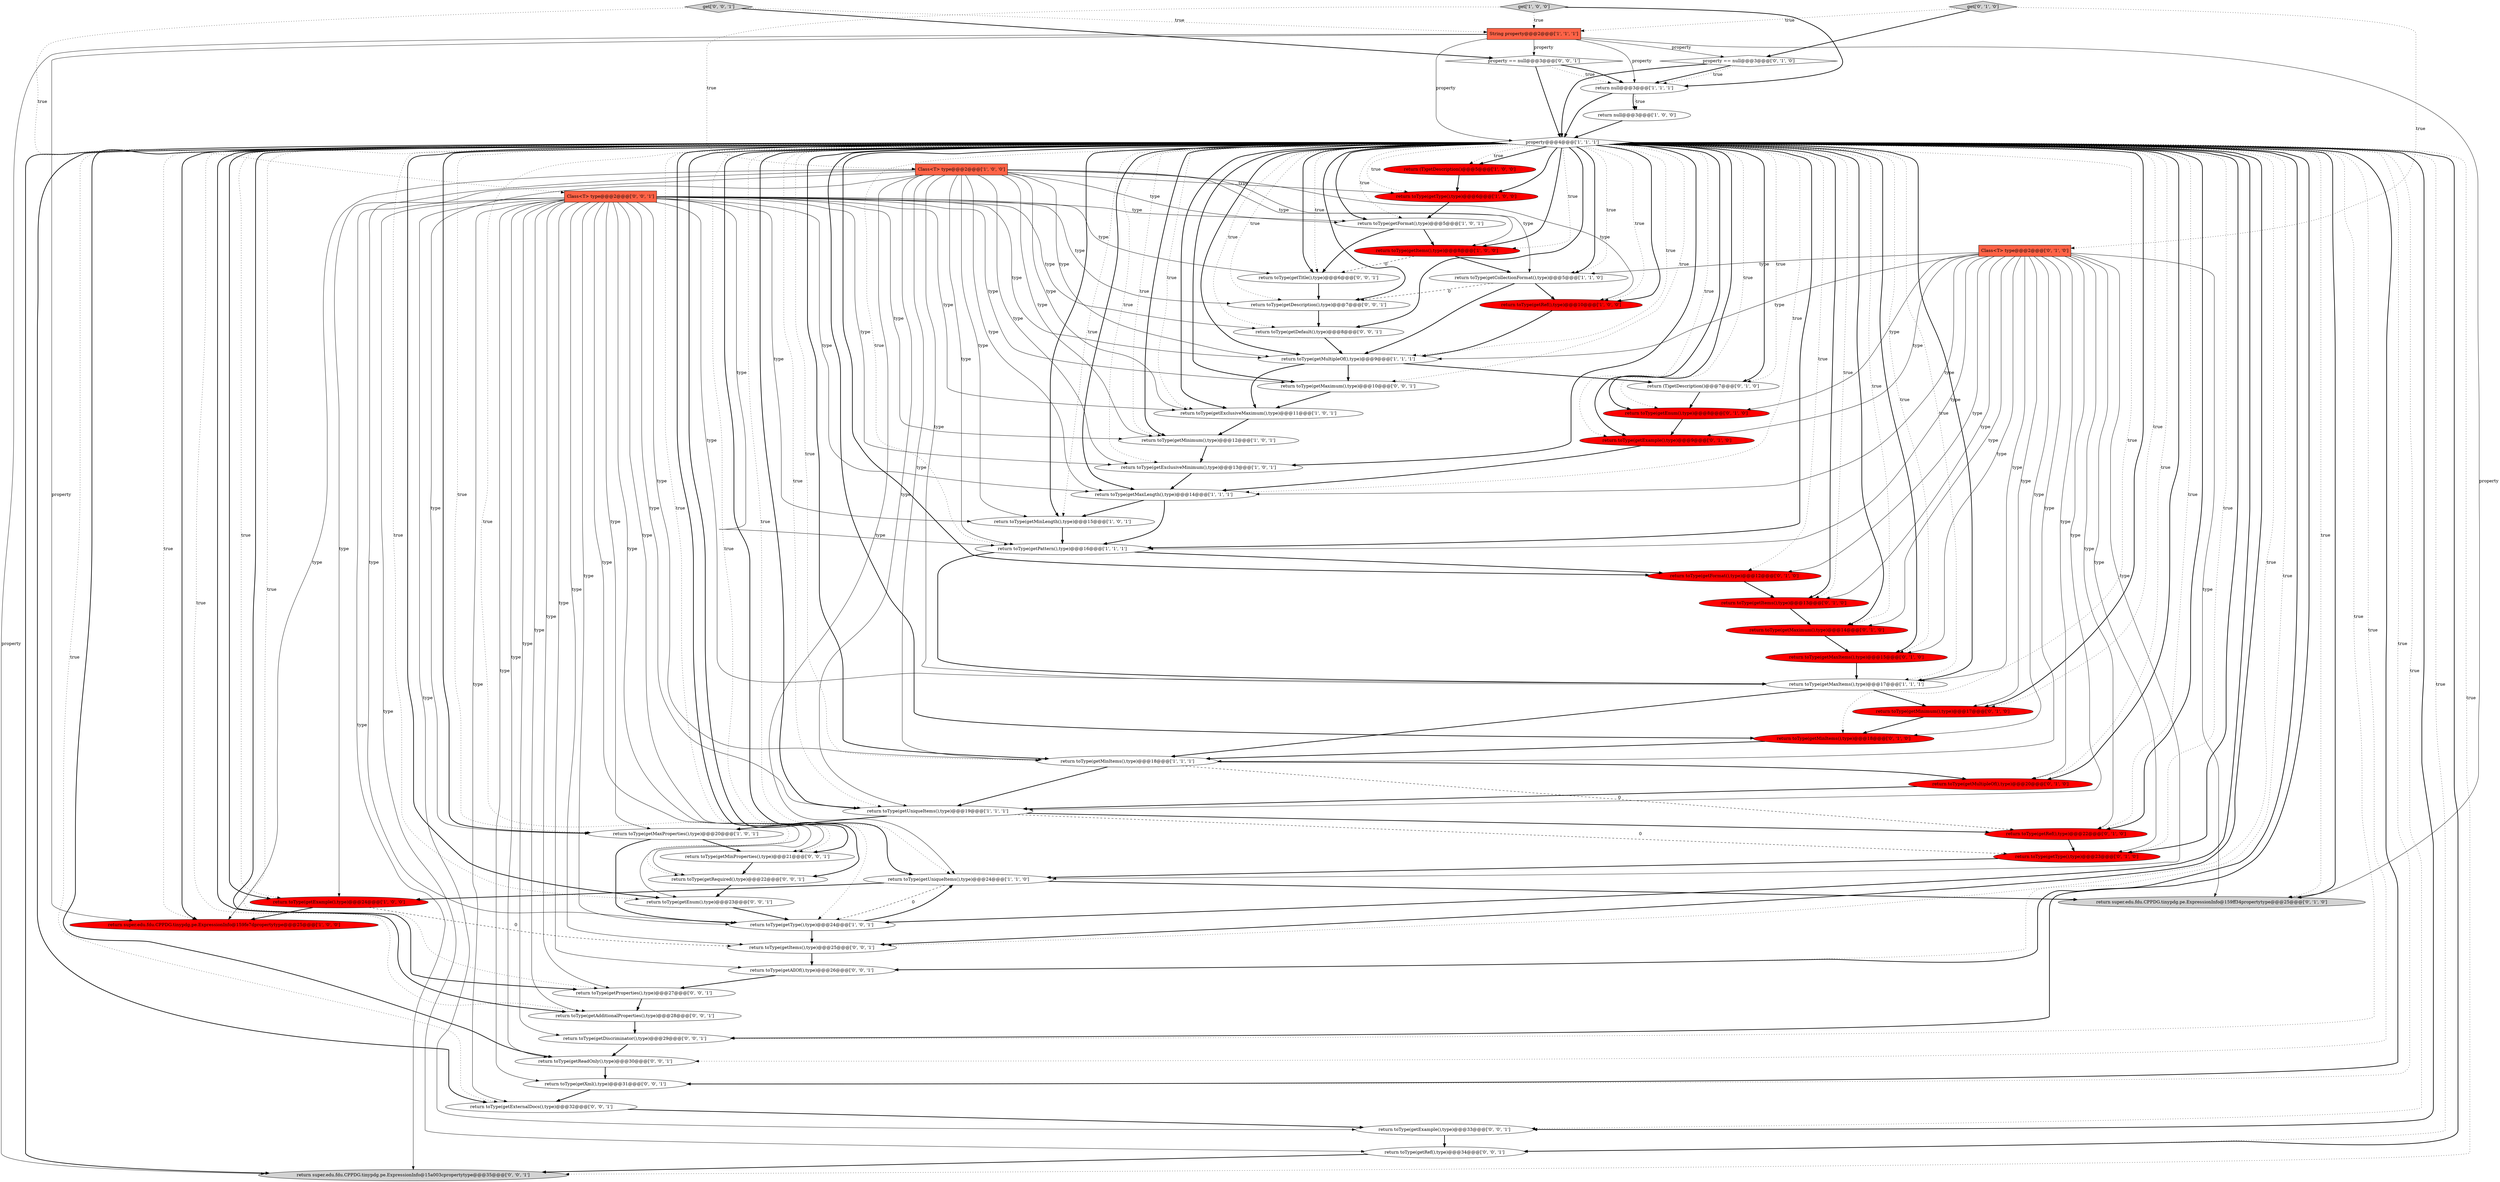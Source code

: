 digraph {
46 [style = filled, label = "return toType(getProperties(),type)@@@27@@@['0', '0', '1']", fillcolor = white, shape = ellipse image = "AAA0AAABBB3BBB"];
6 [style = filled, label = "return toType(getMinItems(),type)@@@18@@@['1', '1', '1']", fillcolor = white, shape = ellipse image = "AAA0AAABBB1BBB"];
42 [style = filled, label = "return toType(getType(),type)@@@23@@@['0', '1', '0']", fillcolor = red, shape = ellipse image = "AAA1AAABBB2BBB"];
48 [style = filled, label = "get['0', '0', '1']", fillcolor = lightgray, shape = diamond image = "AAA0AAABBB3BBB"];
36 [style = filled, label = "return toType(getItems(),type)@@@13@@@['0', '1', '0']", fillcolor = red, shape = ellipse image = "AAA1AAABBB2BBB"];
13 [style = filled, label = "return null@@@3@@@['1', '0', '0']", fillcolor = white, shape = ellipse image = "AAA0AAABBB1BBB"];
7 [style = filled, label = "return toType(getMinimum(),type)@@@12@@@['1', '0', '1']", fillcolor = white, shape = ellipse image = "AAA0AAABBB1BBB"];
10 [style = filled, label = "return toType(getExclusiveMinimum(),type)@@@13@@@['1', '0', '1']", fillcolor = white, shape = ellipse image = "AAA0AAABBB1BBB"];
4 [style = filled, label = "return toType(getUniqueItems(),type)@@@24@@@['1', '1', '0']", fillcolor = white, shape = ellipse image = "AAA0AAABBB1BBB"];
45 [style = filled, label = "property == null@@@3@@@['0', '0', '1']", fillcolor = white, shape = diamond image = "AAA0AAABBB3BBB"];
44 [style = filled, label = "return toType(getDescription(),type)@@@7@@@['0', '0', '1']", fillcolor = white, shape = ellipse image = "AAA0AAABBB3BBB"];
40 [style = filled, label = "return toType(getExample(),type)@@@9@@@['0', '1', '0']", fillcolor = red, shape = ellipse image = "AAA1AAABBB2BBB"];
3 [style = filled, label = "property@@@4@@@['1', '1', '1']", fillcolor = white, shape = diamond image = "AAA0AAABBB1BBB"];
28 [style = filled, label = "return toType(getMinimum(),type)@@@17@@@['0', '1', '0']", fillcolor = red, shape = ellipse image = "AAA1AAABBB2BBB"];
50 [style = filled, label = "return toType(getDefault(),type)@@@8@@@['0', '0', '1']", fillcolor = white, shape = ellipse image = "AAA0AAABBB3BBB"];
54 [style = filled, label = "return toType(getMaximum(),type)@@@10@@@['0', '0', '1']", fillcolor = white, shape = ellipse image = "AAA0AAABBB3BBB"];
39 [style = filled, label = "return toType(getEnum(),type)@@@8@@@['0', '1', '0']", fillcolor = red, shape = ellipse image = "AAA1AAABBB2BBB"];
2 [style = filled, label = "return toType(getFormat(),type)@@@5@@@['1', '0', '1']", fillcolor = white, shape = ellipse image = "AAA0AAABBB1BBB"];
22 [style = filled, label = "String property@@@2@@@['1', '1', '1']", fillcolor = tomato, shape = box image = "AAA0AAABBB1BBB"];
58 [style = filled, label = "return toType(getExternalDocs(),type)@@@32@@@['0', '0', '1']", fillcolor = white, shape = ellipse image = "AAA0AAABBB3BBB"];
8 [style = filled, label = "return toType(getPattern(),type)@@@16@@@['1', '1', '1']", fillcolor = white, shape = ellipse image = "AAA0AAABBB1BBB"];
56 [style = filled, label = "return toType(getEnum(),type)@@@23@@@['0', '0', '1']", fillcolor = white, shape = ellipse image = "AAA0AAABBB3BBB"];
33 [style = filled, label = "return toType(getMultipleOf(),type)@@@20@@@['0', '1', '0']", fillcolor = red, shape = ellipse image = "AAA1AAABBB2BBB"];
24 [style = filled, label = "return toType(getCollectionFormat(),type)@@@5@@@['1', '1', '0']", fillcolor = white, shape = ellipse image = "AAA0AAABBB1BBB"];
25 [style = filled, label = "return toType(getType(),type)@@@24@@@['1', '0', '1']", fillcolor = white, shape = ellipse image = "AAA0AAABBB1BBB"];
30 [style = filled, label = "return super.edu.fdu.CPPDG.tinypdg.pe.ExpressionInfo@159ff34propertytype@@@25@@@['0', '1', '0']", fillcolor = lightgray, shape = ellipse image = "AAA0AAABBB2BBB"];
35 [style = filled, label = "Class<T> type@@@2@@@['0', '1', '0']", fillcolor = tomato, shape = box image = "AAA0AAABBB2BBB"];
43 [style = filled, label = "return toType(getAllOf(),type)@@@26@@@['0', '0', '1']", fillcolor = white, shape = ellipse image = "AAA0AAABBB3BBB"];
21 [style = filled, label = "return toType(getExample(),type)@@@24@@@['1', '0', '0']", fillcolor = red, shape = ellipse image = "AAA1AAABBB1BBB"];
20 [style = filled, label = "return toType(getRef(),type)@@@10@@@['1', '0', '0']", fillcolor = red, shape = ellipse image = "AAA1AAABBB1BBB"];
12 [style = filled, label = "get['1', '0', '0']", fillcolor = lightgray, shape = diamond image = "AAA0AAABBB1BBB"];
18 [style = filled, label = "return toType(getMinLength(),type)@@@15@@@['1', '0', '1']", fillcolor = white, shape = ellipse image = "AAA0AAABBB1BBB"];
11 [style = filled, label = "return toType(getMaxProperties(),type)@@@20@@@['1', '0', '1']", fillcolor = white, shape = ellipse image = "AAA0AAABBB1BBB"];
19 [style = filled, label = "return toType(getUniqueItems(),type)@@@19@@@['1', '1', '1']", fillcolor = white, shape = ellipse image = "AAA0AAABBB1BBB"];
5 [style = filled, label = "Class<T> type@@@2@@@['1', '0', '0']", fillcolor = tomato, shape = box image = "AAA0AAABBB1BBB"];
23 [style = filled, label = "return (T)getDescription()@@@5@@@['1', '0', '0']", fillcolor = red, shape = ellipse image = "AAA1AAABBB1BBB"];
51 [style = filled, label = "return toType(getMinProperties(),type)@@@21@@@['0', '0', '1']", fillcolor = white, shape = ellipse image = "AAA0AAABBB3BBB"];
34 [style = filled, label = "get['0', '1', '0']", fillcolor = lightgray, shape = diamond image = "AAA0AAABBB2BBB"];
53 [style = filled, label = "return toType(getReadOnly(),type)@@@30@@@['0', '0', '1']", fillcolor = white, shape = ellipse image = "AAA0AAABBB3BBB"];
60 [style = filled, label = "return super.edu.fdu.CPPDG.tinypdg.pe.ExpressionInfo@15a003cpropertytype@@@35@@@['0', '0', '1']", fillcolor = lightgray, shape = ellipse image = "AAA0AAABBB3BBB"];
49 [style = filled, label = "return toType(getTitle(),type)@@@6@@@['0', '0', '1']", fillcolor = white, shape = ellipse image = "AAA0AAABBB3BBB"];
27 [style = filled, label = "return toType(getMaximum(),type)@@@14@@@['0', '1', '0']", fillcolor = red, shape = ellipse image = "AAA1AAABBB2BBB"];
59 [style = filled, label = "return toType(getAdditionalProperties(),type)@@@28@@@['0', '0', '1']", fillcolor = white, shape = ellipse image = "AAA0AAABBB3BBB"];
62 [style = filled, label = "return toType(getRequired(),type)@@@22@@@['0', '0', '1']", fillcolor = white, shape = ellipse image = "AAA0AAABBB3BBB"];
29 [style = filled, label = "return toType(getRef(),type)@@@22@@@['0', '1', '0']", fillcolor = red, shape = ellipse image = "AAA1AAABBB2BBB"];
52 [style = filled, label = "return toType(getExample(),type)@@@33@@@['0', '0', '1']", fillcolor = white, shape = ellipse image = "AAA0AAABBB3BBB"];
15 [style = filled, label = "return toType(getMaxItems(),type)@@@17@@@['1', '1', '1']", fillcolor = white, shape = ellipse image = "AAA0AAABBB1BBB"];
1 [style = filled, label = "return super.edu.fdu.CPPDG.tinypdg.pe.ExpressionInfo@159fe7dpropertytype@@@25@@@['1', '0', '0']", fillcolor = red, shape = ellipse image = "AAA1AAABBB1BBB"];
61 [style = filled, label = "return toType(getItems(),type)@@@25@@@['0', '0', '1']", fillcolor = white, shape = ellipse image = "AAA0AAABBB3BBB"];
38 [style = filled, label = "return toType(getMaxItems(),type)@@@15@@@['0', '1', '0']", fillcolor = red, shape = ellipse image = "AAA1AAABBB2BBB"];
26 [style = filled, label = "return toType(getMaxLength(),type)@@@14@@@['1', '1', '1']", fillcolor = white, shape = ellipse image = "AAA0AAABBB1BBB"];
9 [style = filled, label = "return toType(getMultipleOf(),type)@@@9@@@['1', '1', '1']", fillcolor = white, shape = ellipse image = "AAA0AAABBB1BBB"];
31 [style = filled, label = "return toType(getMinItems(),type)@@@18@@@['0', '1', '0']", fillcolor = red, shape = ellipse image = "AAA1AAABBB2BBB"];
37 [style = filled, label = "property == null@@@3@@@['0', '1', '0']", fillcolor = white, shape = diamond image = "AAA0AAABBB2BBB"];
16 [style = filled, label = "return toType(getType(),type)@@@6@@@['1', '0', '0']", fillcolor = red, shape = ellipse image = "AAA1AAABBB1BBB"];
55 [style = filled, label = "Class<T> type@@@2@@@['0', '0', '1']", fillcolor = tomato, shape = box image = "AAA0AAABBB3BBB"];
32 [style = filled, label = "return toType(getFormat(),type)@@@12@@@['0', '1', '0']", fillcolor = red, shape = ellipse image = "AAA1AAABBB2BBB"];
63 [style = filled, label = "return toType(getDiscriminator(),type)@@@29@@@['0', '0', '1']", fillcolor = white, shape = ellipse image = "AAA0AAABBB3BBB"];
17 [style = filled, label = "return null@@@3@@@['1', '1', '1']", fillcolor = white, shape = ellipse image = "AAA0AAABBB1BBB"];
41 [style = filled, label = "return (T)getDescription()@@@7@@@['0', '1', '0']", fillcolor = white, shape = ellipse image = "AAA0AAABBB2BBB"];
47 [style = filled, label = "return toType(getRef(),type)@@@34@@@['0', '0', '1']", fillcolor = white, shape = ellipse image = "AAA0AAABBB3BBB"];
14 [style = filled, label = "return toType(getExclusiveMaximum(),type)@@@11@@@['1', '0', '1']", fillcolor = white, shape = ellipse image = "AAA0AAABBB1BBB"];
0 [style = filled, label = "return toType(getItems(),type)@@@8@@@['1', '0', '0']", fillcolor = red, shape = ellipse image = "AAA1AAABBB1BBB"];
57 [style = filled, label = "return toType(getXml(),type)@@@31@@@['0', '0', '1']", fillcolor = white, shape = ellipse image = "AAA0AAABBB3BBB"];
5->14 [style = solid, label="type"];
22->30 [style = solid, label="property"];
3->56 [style = bold, label=""];
35->29 [style = solid, label="type"];
35->30 [style = solid, label="type"];
27->38 [style = bold, label=""];
5->11 [style = solid, label="type"];
61->43 [style = bold, label=""];
3->24 [style = bold, label=""];
20->9 [style = bold, label=""];
35->15 [style = solid, label="type"];
3->59 [style = dotted, label="true"];
3->33 [style = dotted, label="true"];
5->19 [style = solid, label="type"];
35->36 [style = solid, label="type"];
5->21 [style = solid, label="type"];
35->9 [style = solid, label="type"];
19->11 [style = bold, label=""];
3->53 [style = dotted, label="true"];
57->58 [style = bold, label=""];
3->16 [style = bold, label=""];
3->6 [style = dotted, label="true"];
35->40 [style = solid, label="type"];
55->60 [style = solid, label="type"];
22->17 [style = solid, label="property"];
3->40 [style = dotted, label="true"];
3->25 [style = dotted, label="true"];
3->4 [style = bold, label=""];
35->24 [style = solid, label="type"];
3->38 [style = bold, label=""];
38->15 [style = bold, label=""];
3->62 [style = bold, label=""];
22->45 [style = solid, label="property"];
37->3 [style = bold, label=""];
14->7 [style = bold, label=""];
3->27 [style = bold, label=""];
3->18 [style = bold, label=""];
3->27 [style = dotted, label="true"];
55->54 [style = solid, label="type"];
4->25 [style = dashed, label="0"];
55->25 [style = solid, label="type"];
3->36 [style = bold, label=""];
55->6 [style = solid, label="type"];
5->10 [style = solid, label="type"];
3->41 [style = dotted, label="true"];
31->6 [style = bold, label=""];
52->47 [style = bold, label=""];
3->19 [style = bold, label=""];
2->49 [style = bold, label=""];
3->47 [style = dotted, label="true"];
0->24 [style = bold, label=""];
5->6 [style = solid, label="type"];
21->1 [style = bold, label=""];
22->1 [style = solid, label="property"];
3->0 [style = dotted, label="true"];
9->14 [style = bold, label=""];
45->17 [style = dotted, label="true"];
40->26 [style = bold, label=""];
3->39 [style = bold, label=""];
45->17 [style = bold, label=""];
55->62 [style = solid, label="type"];
47->60 [style = bold, label=""];
0->49 [style = dashed, label="0"];
35->4 [style = solid, label="type"];
3->30 [style = bold, label=""];
46->59 [style = bold, label=""];
11->25 [style = bold, label=""];
62->56 [style = bold, label=""];
3->42 [style = dotted, label="true"];
3->46 [style = bold, label=""];
3->7 [style = dotted, label="true"];
11->51 [style = bold, label=""];
3->29 [style = dotted, label="true"];
48->55 [style = dotted, label="true"];
55->49 [style = solid, label="type"];
3->11 [style = bold, label=""];
4->21 [style = bold, label=""];
22->60 [style = solid, label="property"];
3->26 [style = dotted, label="true"];
3->30 [style = dotted, label="true"];
44->50 [style = bold, label=""];
10->26 [style = bold, label=""];
3->33 [style = bold, label=""];
3->63 [style = bold, label=""];
3->51 [style = bold, label=""];
56->25 [style = bold, label=""];
3->61 [style = bold, label=""];
3->53 [style = bold, label=""];
3->0 [style = bold, label=""];
43->46 [style = bold, label=""];
5->9 [style = solid, label="type"];
55->52 [style = solid, label="type"];
24->20 [style = bold, label=""];
3->54 [style = bold, label=""];
9->54 [style = bold, label=""];
3->10 [style = bold, label=""];
34->22 [style = dotted, label="true"];
3->58 [style = dotted, label="true"];
12->22 [style = dotted, label="true"];
3->51 [style = dotted, label="true"];
3->23 [style = bold, label=""];
5->0 [style = solid, label="type"];
55->61 [style = solid, label="type"];
3->2 [style = bold, label=""];
3->7 [style = bold, label=""];
3->18 [style = dotted, label="true"];
21->61 [style = dashed, label="0"];
59->63 [style = bold, label=""];
35->42 [style = solid, label="type"];
32->36 [style = bold, label=""];
55->43 [style = solid, label="type"];
5->24 [style = solid, label="type"];
35->19 [style = solid, label="type"];
55->9 [style = solid, label="type"];
3->58 [style = bold, label=""];
63->53 [style = bold, label=""];
55->2 [style = solid, label="type"];
3->1 [style = dotted, label="true"];
35->38 [style = solid, label="type"];
3->29 [style = bold, label=""];
3->23 [style = dotted, label="true"];
5->4 [style = solid, label="type"];
3->44 [style = dotted, label="true"];
35->32 [style = solid, label="type"];
3->56 [style = dotted, label="true"];
8->15 [style = bold, label=""];
5->18 [style = solid, label="type"];
51->62 [style = bold, label=""];
3->1 [style = bold, label=""];
35->33 [style = solid, label="type"];
19->29 [style = bold, label=""];
28->31 [style = bold, label=""];
49->44 [style = bold, label=""];
3->10 [style = dotted, label="true"];
12->17 [style = bold, label=""];
22->3 [style = solid, label="property"];
3->26 [style = bold, label=""];
55->53 [style = solid, label="type"];
3->6 [style = bold, label=""];
3->47 [style = bold, label=""];
26->8 [style = bold, label=""];
24->44 [style = dashed, label="0"];
3->9 [style = dotted, label="true"];
3->43 [style = dotted, label="true"];
5->2 [style = solid, label="type"];
5->1 [style = solid, label="type"];
5->20 [style = solid, label="type"];
3->57 [style = dotted, label="true"];
55->19 [style = solid, label="type"];
35->27 [style = solid, label="type"];
55->58 [style = solid, label="type"];
3->24 [style = dotted, label="true"];
55->51 [style = solid, label="type"];
3->14 [style = dotted, label="true"];
3->49 [style = dotted, label="true"];
3->42 [style = bold, label=""];
3->9 [style = bold, label=""];
42->4 [style = bold, label=""];
3->28 [style = bold, label=""];
3->44 [style = bold, label=""];
2->0 [style = bold, label=""];
34->35 [style = dotted, label="true"];
3->61 [style = dotted, label="true"];
15->28 [style = bold, label=""];
3->21 [style = dotted, label="true"];
3->38 [style = dotted, label="true"];
3->46 [style = dotted, label="true"];
3->8 [style = bold, label=""];
3->41 [style = bold, label=""];
3->15 [style = dotted, label="true"];
39->40 [style = bold, label=""];
3->54 [style = dotted, label="true"];
55->8 [style = solid, label="type"];
6->33 [style = bold, label=""];
29->42 [style = bold, label=""];
55->7 [style = solid, label="type"];
17->3 [style = bold, label=""];
3->21 [style = bold, label=""];
35->26 [style = solid, label="type"];
35->8 [style = solid, label="type"];
17->13 [style = bold, label=""];
18->8 [style = bold, label=""];
55->14 [style = solid, label="type"];
55->63 [style = solid, label="type"];
33->19 [style = bold, label=""];
55->26 [style = solid, label="type"];
55->57 [style = solid, label="type"];
3->62 [style = dotted, label="true"];
19->42 [style = dashed, label="0"];
24->9 [style = bold, label=""];
54->14 [style = bold, label=""];
3->50 [style = bold, label=""];
22->37 [style = solid, label="property"];
3->28 [style = dotted, label="true"];
3->11 [style = dotted, label="true"];
23->16 [style = bold, label=""];
3->32 [style = dotted, label="true"];
3->50 [style = dotted, label="true"];
3->52 [style = bold, label=""];
50->9 [style = bold, label=""];
8->32 [style = bold, label=""];
55->50 [style = solid, label="type"];
55->46 [style = solid, label="type"];
55->47 [style = solid, label="type"];
3->36 [style = dotted, label="true"];
3->25 [style = bold, label=""];
7->10 [style = bold, label=""];
3->40 [style = bold, label=""];
3->31 [style = bold, label=""];
5->15 [style = solid, label="type"];
45->3 [style = bold, label=""];
3->14 [style = bold, label=""];
37->17 [style = bold, label=""];
5->7 [style = solid, label="type"];
53->57 [style = bold, label=""];
55->10 [style = solid, label="type"];
3->4 [style = dotted, label="true"];
25->4 [style = bold, label=""];
15->6 [style = bold, label=""];
3->15 [style = bold, label=""];
6->19 [style = bold, label=""];
16->2 [style = bold, label=""];
55->11 [style = solid, label="type"];
37->17 [style = dotted, label="true"];
9->41 [style = bold, label=""];
35->6 [style = solid, label="type"];
5->16 [style = solid, label="type"];
3->19 [style = dotted, label="true"];
3->20 [style = bold, label=""];
55->15 [style = solid, label="type"];
48->45 [style = bold, label=""];
6->29 [style = dashed, label="0"];
36->27 [style = bold, label=""];
13->3 [style = bold, label=""];
35->28 [style = solid, label="type"];
4->30 [style = bold, label=""];
35->39 [style = solid, label="type"];
5->25 [style = solid, label="type"];
12->5 [style = dotted, label="true"];
3->39 [style = dotted, label="true"];
3->60 [style = dotted, label="true"];
34->37 [style = bold, label=""];
3->59 [style = bold, label=""];
3->63 [style = dotted, label="true"];
5->8 [style = solid, label="type"];
55->18 [style = solid, label="type"];
3->31 [style = dotted, label="true"];
5->26 [style = solid, label="type"];
55->56 [style = solid, label="type"];
3->43 [style = bold, label=""];
25->61 [style = bold, label=""];
3->49 [style = bold, label=""];
35->31 [style = solid, label="type"];
3->57 [style = bold, label=""];
48->22 [style = dotted, label="true"];
41->39 [style = bold, label=""];
58->52 [style = bold, label=""];
3->32 [style = bold, label=""];
17->13 [style = dotted, label="true"];
3->8 [style = dotted, label="true"];
3->52 [style = dotted, label="true"];
3->16 [style = dotted, label="true"];
55->44 [style = solid, label="type"];
3->2 [style = dotted, label="true"];
3->20 [style = dotted, label="true"];
26->18 [style = bold, label=""];
55->59 [style = solid, label="type"];
3->60 [style = bold, label=""];
}
